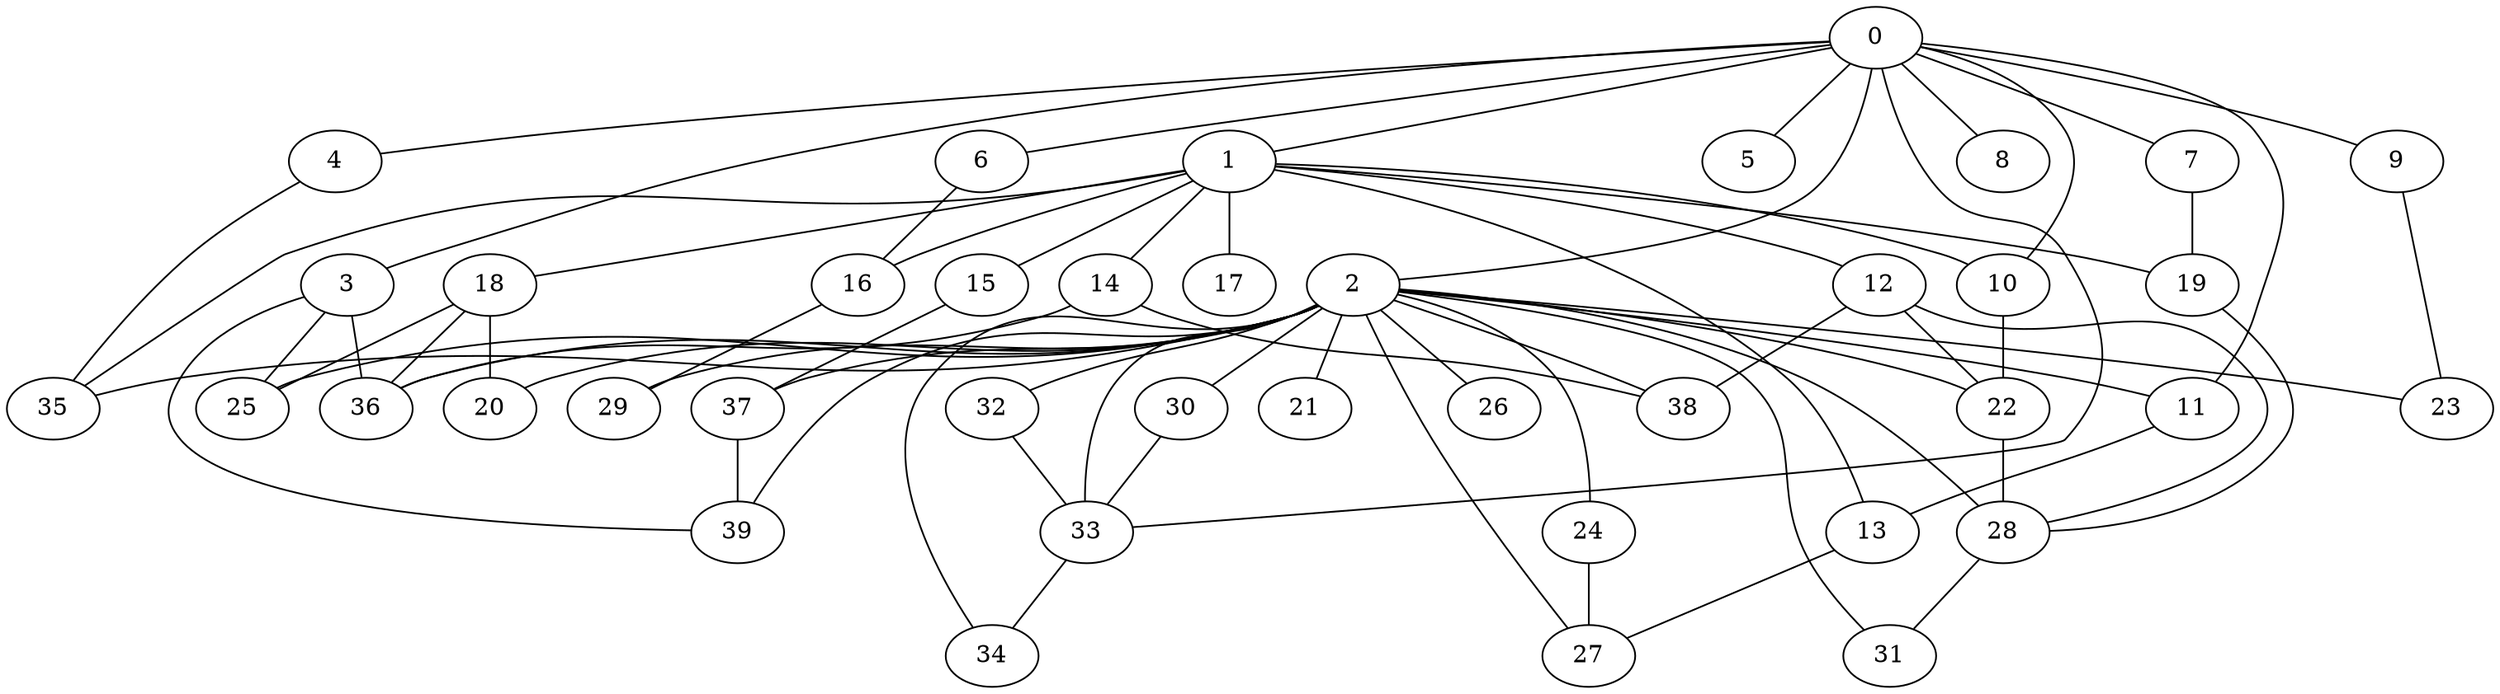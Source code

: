 
graph graphname {
    0 -- 1
0 -- 2
0 -- 3
0 -- 4
0 -- 5
0 -- 6
0 -- 7
0 -- 8
0 -- 9
0 -- 10
0 -- 11
0 -- 33
1 -- 12
1 -- 13
1 -- 14
1 -- 15
1 -- 16
1 -- 17
1 -- 18
1 -- 19
1 -- 10
1 -- 35
2 -- 32
2 -- 34
2 -- 35
2 -- 36
2 -- 37
2 -- 38
2 -- 33
2 -- 20
2 -- 21
2 -- 22
2 -- 23
2 -- 24
2 -- 25
2 -- 26
2 -- 27
2 -- 28
2 -- 29
2 -- 30
2 -- 31
2 -- 39
2 -- 11
3 -- 39
3 -- 25
3 -- 36
4 -- 35
6 -- 16
7 -- 19
9 -- 23
10 -- 22
11 -- 13
12 -- 28
12 -- 38
12 -- 22
13 -- 27
14 -- 38
14 -- 36
15 -- 37
16 -- 29
18 -- 20
18 -- 25
18 -- 36
19 -- 28
22 -- 28
24 -- 27
28 -- 31
30 -- 33
32 -- 33
33 -- 34
37 -- 39

}
